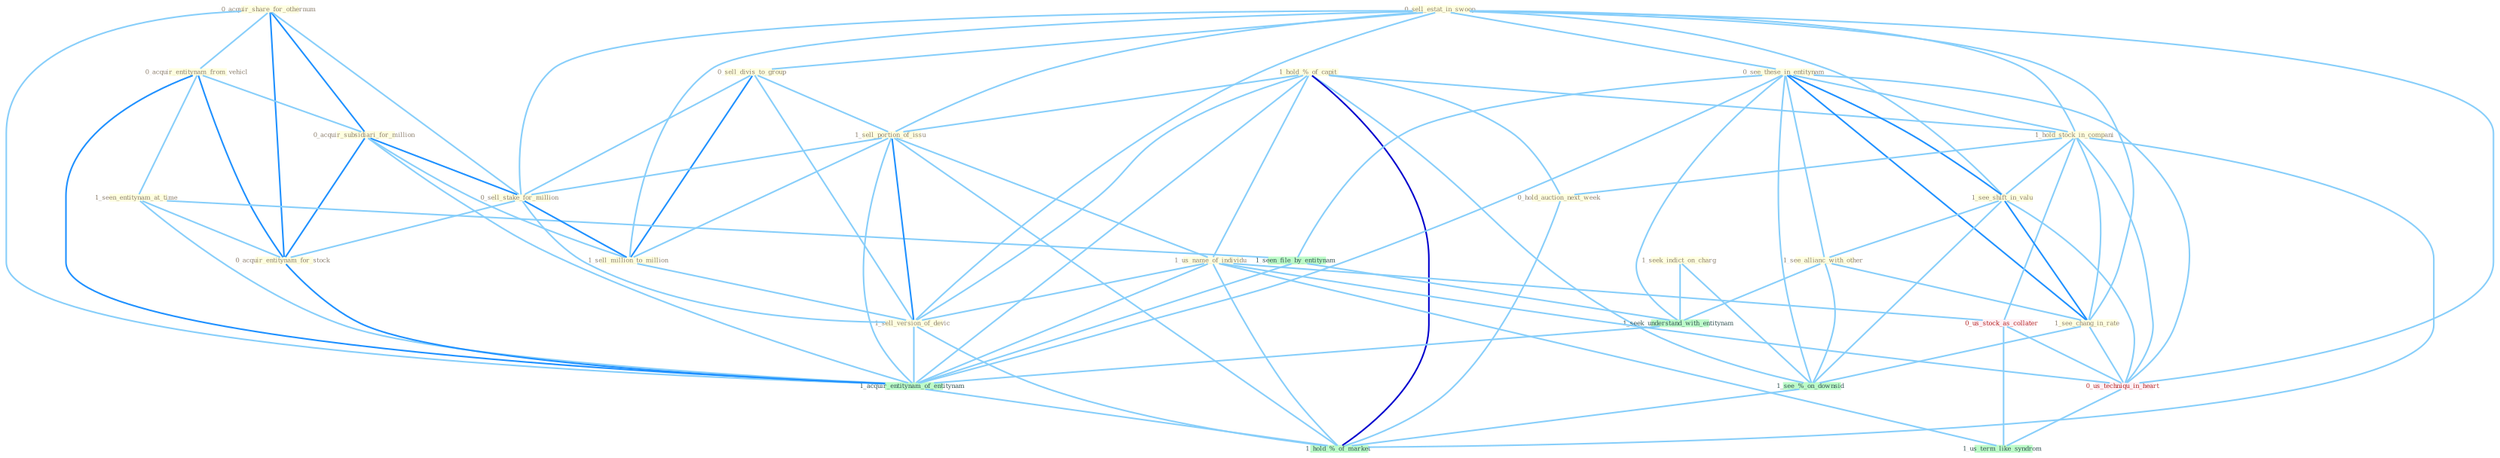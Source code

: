 Graph G{ 
    node
    [shape=polygon,style=filled,width=.5,height=.06,color="#BDFCC9",fixedsize=true,fontsize=4,
    fontcolor="#2f4f4f"];
    {node
    [color="#ffffe0", fontcolor="#8b7d6b"] "0_acquir_share_for_othernum " "0_sell_estat_in_swoop " "1_hold_%_of_capit " "0_acquir_entitynam_from_vehicl " "0_sell_divis_to_group " "0_acquir_subsidiari_for_million " "1_seen_entitynam_at_time " "0_see_these_in_entitynam " "1_hold_stock_in_compani " "0_hold_auction_next_week " "1_sell_portion_of_issu " "1_us_name_of_individu " "0_sell_stake_for_million " "1_see_shift_in_valu " "1_seek_indict_on_charg " "1_sell_million_to_million " "0_acquir_entitynam_for_stock " "1_sell_version_of_devic " "1_see_allianc_with_other " "1_see_chang_in_rate "}
{node [color="#fff0f5", fontcolor="#b22222"] "0_us_stock_as_collater " "0_us_techniqu_in_heart "}
edge [color="#B0E2FF"];

	"0_acquir_share_for_othernum " -- "0_acquir_entitynam_from_vehicl " [w="1", color="#87cefa" ];
	"0_acquir_share_for_othernum " -- "0_acquir_subsidiari_for_million " [w="2", color="#1e90ff" , len=0.8];
	"0_acquir_share_for_othernum " -- "0_sell_stake_for_million " [w="1", color="#87cefa" ];
	"0_acquir_share_for_othernum " -- "0_acquir_entitynam_for_stock " [w="2", color="#1e90ff" , len=0.8];
	"0_acquir_share_for_othernum " -- "1_acquir_entitynam_of_entitynam " [w="1", color="#87cefa" ];
	"0_sell_estat_in_swoop " -- "0_sell_divis_to_group " [w="1", color="#87cefa" ];
	"0_sell_estat_in_swoop " -- "0_see_these_in_entitynam " [w="1", color="#87cefa" ];
	"0_sell_estat_in_swoop " -- "1_hold_stock_in_compani " [w="1", color="#87cefa" ];
	"0_sell_estat_in_swoop " -- "1_sell_portion_of_issu " [w="1", color="#87cefa" ];
	"0_sell_estat_in_swoop " -- "0_sell_stake_for_million " [w="1", color="#87cefa" ];
	"0_sell_estat_in_swoop " -- "1_see_shift_in_valu " [w="1", color="#87cefa" ];
	"0_sell_estat_in_swoop " -- "1_sell_million_to_million " [w="1", color="#87cefa" ];
	"0_sell_estat_in_swoop " -- "1_sell_version_of_devic " [w="1", color="#87cefa" ];
	"0_sell_estat_in_swoop " -- "1_see_chang_in_rate " [w="1", color="#87cefa" ];
	"0_sell_estat_in_swoop " -- "0_us_techniqu_in_heart " [w="1", color="#87cefa" ];
	"1_hold_%_of_capit " -- "1_hold_stock_in_compani " [w="1", color="#87cefa" ];
	"1_hold_%_of_capit " -- "0_hold_auction_next_week " [w="1", color="#87cefa" ];
	"1_hold_%_of_capit " -- "1_sell_portion_of_issu " [w="1", color="#87cefa" ];
	"1_hold_%_of_capit " -- "1_us_name_of_individu " [w="1", color="#87cefa" ];
	"1_hold_%_of_capit " -- "1_sell_version_of_devic " [w="1", color="#87cefa" ];
	"1_hold_%_of_capit " -- "1_acquir_entitynam_of_entitynam " [w="1", color="#87cefa" ];
	"1_hold_%_of_capit " -- "1_see_%_on_downsid " [w="1", color="#87cefa" ];
	"1_hold_%_of_capit " -- "1_hold_%_of_market " [w="3", color="#0000cd" , len=0.6];
	"0_acquir_entitynam_from_vehicl " -- "0_acquir_subsidiari_for_million " [w="1", color="#87cefa" ];
	"0_acquir_entitynam_from_vehicl " -- "1_seen_entitynam_at_time " [w="1", color="#87cefa" ];
	"0_acquir_entitynam_from_vehicl " -- "0_acquir_entitynam_for_stock " [w="2", color="#1e90ff" , len=0.8];
	"0_acquir_entitynam_from_vehicl " -- "1_acquir_entitynam_of_entitynam " [w="2", color="#1e90ff" , len=0.8];
	"0_sell_divis_to_group " -- "1_sell_portion_of_issu " [w="1", color="#87cefa" ];
	"0_sell_divis_to_group " -- "0_sell_stake_for_million " [w="1", color="#87cefa" ];
	"0_sell_divis_to_group " -- "1_sell_million_to_million " [w="2", color="#1e90ff" , len=0.8];
	"0_sell_divis_to_group " -- "1_sell_version_of_devic " [w="1", color="#87cefa" ];
	"0_acquir_subsidiari_for_million " -- "0_sell_stake_for_million " [w="2", color="#1e90ff" , len=0.8];
	"0_acquir_subsidiari_for_million " -- "1_sell_million_to_million " [w="1", color="#87cefa" ];
	"0_acquir_subsidiari_for_million " -- "0_acquir_entitynam_for_stock " [w="2", color="#1e90ff" , len=0.8];
	"0_acquir_subsidiari_for_million " -- "1_acquir_entitynam_of_entitynam " [w="1", color="#87cefa" ];
	"1_seen_entitynam_at_time " -- "0_acquir_entitynam_for_stock " [w="1", color="#87cefa" ];
	"1_seen_entitynam_at_time " -- "1_seen_file_by_entitynam " [w="1", color="#87cefa" ];
	"1_seen_entitynam_at_time " -- "1_acquir_entitynam_of_entitynam " [w="1", color="#87cefa" ];
	"0_see_these_in_entitynam " -- "1_hold_stock_in_compani " [w="1", color="#87cefa" ];
	"0_see_these_in_entitynam " -- "1_see_shift_in_valu " [w="2", color="#1e90ff" , len=0.8];
	"0_see_these_in_entitynam " -- "1_see_allianc_with_other " [w="1", color="#87cefa" ];
	"0_see_these_in_entitynam " -- "1_see_chang_in_rate " [w="2", color="#1e90ff" , len=0.8];
	"0_see_these_in_entitynam " -- "1_seen_file_by_entitynam " [w="1", color="#87cefa" ];
	"0_see_these_in_entitynam " -- "1_seek_understand_with_entitynam " [w="1", color="#87cefa" ];
	"0_see_these_in_entitynam " -- "1_acquir_entitynam_of_entitynam " [w="1", color="#87cefa" ];
	"0_see_these_in_entitynam " -- "0_us_techniqu_in_heart " [w="1", color="#87cefa" ];
	"0_see_these_in_entitynam " -- "1_see_%_on_downsid " [w="1", color="#87cefa" ];
	"1_hold_stock_in_compani " -- "0_hold_auction_next_week " [w="1", color="#87cefa" ];
	"1_hold_stock_in_compani " -- "1_see_shift_in_valu " [w="1", color="#87cefa" ];
	"1_hold_stock_in_compani " -- "1_see_chang_in_rate " [w="1", color="#87cefa" ];
	"1_hold_stock_in_compani " -- "0_us_stock_as_collater " [w="1", color="#87cefa" ];
	"1_hold_stock_in_compani " -- "0_us_techniqu_in_heart " [w="1", color="#87cefa" ];
	"1_hold_stock_in_compani " -- "1_hold_%_of_market " [w="1", color="#87cefa" ];
	"0_hold_auction_next_week " -- "1_hold_%_of_market " [w="1", color="#87cefa" ];
	"1_sell_portion_of_issu " -- "1_us_name_of_individu " [w="1", color="#87cefa" ];
	"1_sell_portion_of_issu " -- "0_sell_stake_for_million " [w="1", color="#87cefa" ];
	"1_sell_portion_of_issu " -- "1_sell_million_to_million " [w="1", color="#87cefa" ];
	"1_sell_portion_of_issu " -- "1_sell_version_of_devic " [w="2", color="#1e90ff" , len=0.8];
	"1_sell_portion_of_issu " -- "1_acquir_entitynam_of_entitynam " [w="1", color="#87cefa" ];
	"1_sell_portion_of_issu " -- "1_hold_%_of_market " [w="1", color="#87cefa" ];
	"1_us_name_of_individu " -- "1_sell_version_of_devic " [w="1", color="#87cefa" ];
	"1_us_name_of_individu " -- "0_us_stock_as_collater " [w="1", color="#87cefa" ];
	"1_us_name_of_individu " -- "1_acquir_entitynam_of_entitynam " [w="1", color="#87cefa" ];
	"1_us_name_of_individu " -- "0_us_techniqu_in_heart " [w="1", color="#87cefa" ];
	"1_us_name_of_individu " -- "1_us_term_like_syndrom " [w="1", color="#87cefa" ];
	"1_us_name_of_individu " -- "1_hold_%_of_market " [w="1", color="#87cefa" ];
	"0_sell_stake_for_million " -- "1_sell_million_to_million " [w="2", color="#1e90ff" , len=0.8];
	"0_sell_stake_for_million " -- "0_acquir_entitynam_for_stock " [w="1", color="#87cefa" ];
	"0_sell_stake_for_million " -- "1_sell_version_of_devic " [w="1", color="#87cefa" ];
	"1_see_shift_in_valu " -- "1_see_allianc_with_other " [w="1", color="#87cefa" ];
	"1_see_shift_in_valu " -- "1_see_chang_in_rate " [w="2", color="#1e90ff" , len=0.8];
	"1_see_shift_in_valu " -- "0_us_techniqu_in_heart " [w="1", color="#87cefa" ];
	"1_see_shift_in_valu " -- "1_see_%_on_downsid " [w="1", color="#87cefa" ];
	"1_seek_indict_on_charg " -- "1_seek_understand_with_entitynam " [w="1", color="#87cefa" ];
	"1_seek_indict_on_charg " -- "1_see_%_on_downsid " [w="1", color="#87cefa" ];
	"1_sell_million_to_million " -- "1_sell_version_of_devic " [w="1", color="#87cefa" ];
	"0_acquir_entitynam_for_stock " -- "1_acquir_entitynam_of_entitynam " [w="2", color="#1e90ff" , len=0.8];
	"1_sell_version_of_devic " -- "1_acquir_entitynam_of_entitynam " [w="1", color="#87cefa" ];
	"1_sell_version_of_devic " -- "1_hold_%_of_market " [w="1", color="#87cefa" ];
	"1_see_allianc_with_other " -- "1_see_chang_in_rate " [w="1", color="#87cefa" ];
	"1_see_allianc_with_other " -- "1_seek_understand_with_entitynam " [w="1", color="#87cefa" ];
	"1_see_allianc_with_other " -- "1_see_%_on_downsid " [w="1", color="#87cefa" ];
	"1_see_chang_in_rate " -- "0_us_techniqu_in_heart " [w="1", color="#87cefa" ];
	"1_see_chang_in_rate " -- "1_see_%_on_downsid " [w="1", color="#87cefa" ];
	"1_seen_file_by_entitynam " -- "1_seek_understand_with_entitynam " [w="1", color="#87cefa" ];
	"1_seen_file_by_entitynam " -- "1_acquir_entitynam_of_entitynam " [w="1", color="#87cefa" ];
	"0_us_stock_as_collater " -- "0_us_techniqu_in_heart " [w="1", color="#87cefa" ];
	"0_us_stock_as_collater " -- "1_us_term_like_syndrom " [w="1", color="#87cefa" ];
	"1_seek_understand_with_entitynam " -- "1_acquir_entitynam_of_entitynam " [w="1", color="#87cefa" ];
	"1_acquir_entitynam_of_entitynam " -- "1_hold_%_of_market " [w="1", color="#87cefa" ];
	"0_us_techniqu_in_heart " -- "1_us_term_like_syndrom " [w="1", color="#87cefa" ];
	"1_see_%_on_downsid " -- "1_hold_%_of_market " [w="1", color="#87cefa" ];
}